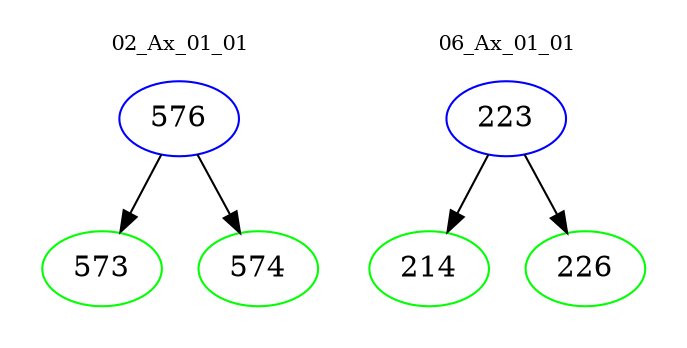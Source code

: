 digraph{
subgraph cluster_0 {
color = white
label = "02_Ax_01_01";
fontsize=10;
T0_576 [label="576", color="blue"]
T0_576 -> T0_573 [color="black"]
T0_573 [label="573", color="green"]
T0_576 -> T0_574 [color="black"]
T0_574 [label="574", color="green"]
}
subgraph cluster_1 {
color = white
label = "06_Ax_01_01";
fontsize=10;
T1_223 [label="223", color="blue"]
T1_223 -> T1_214 [color="black"]
T1_214 [label="214", color="green"]
T1_223 -> T1_226 [color="black"]
T1_226 [label="226", color="green"]
}
}
